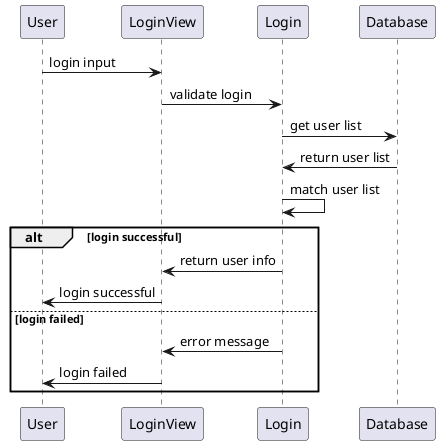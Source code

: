 @startuml
User -> LoginView: login input
LoginView -> Login: validate login
Login -> Database: get user list
Database -> Login: return user list
Login -> Login: match user list
alt login successful
Login -> LoginView: return user info
LoginView -> User: login successful
else login failed
Login -> LoginView: error message
LoginView -> User: login failed
end
@enduml